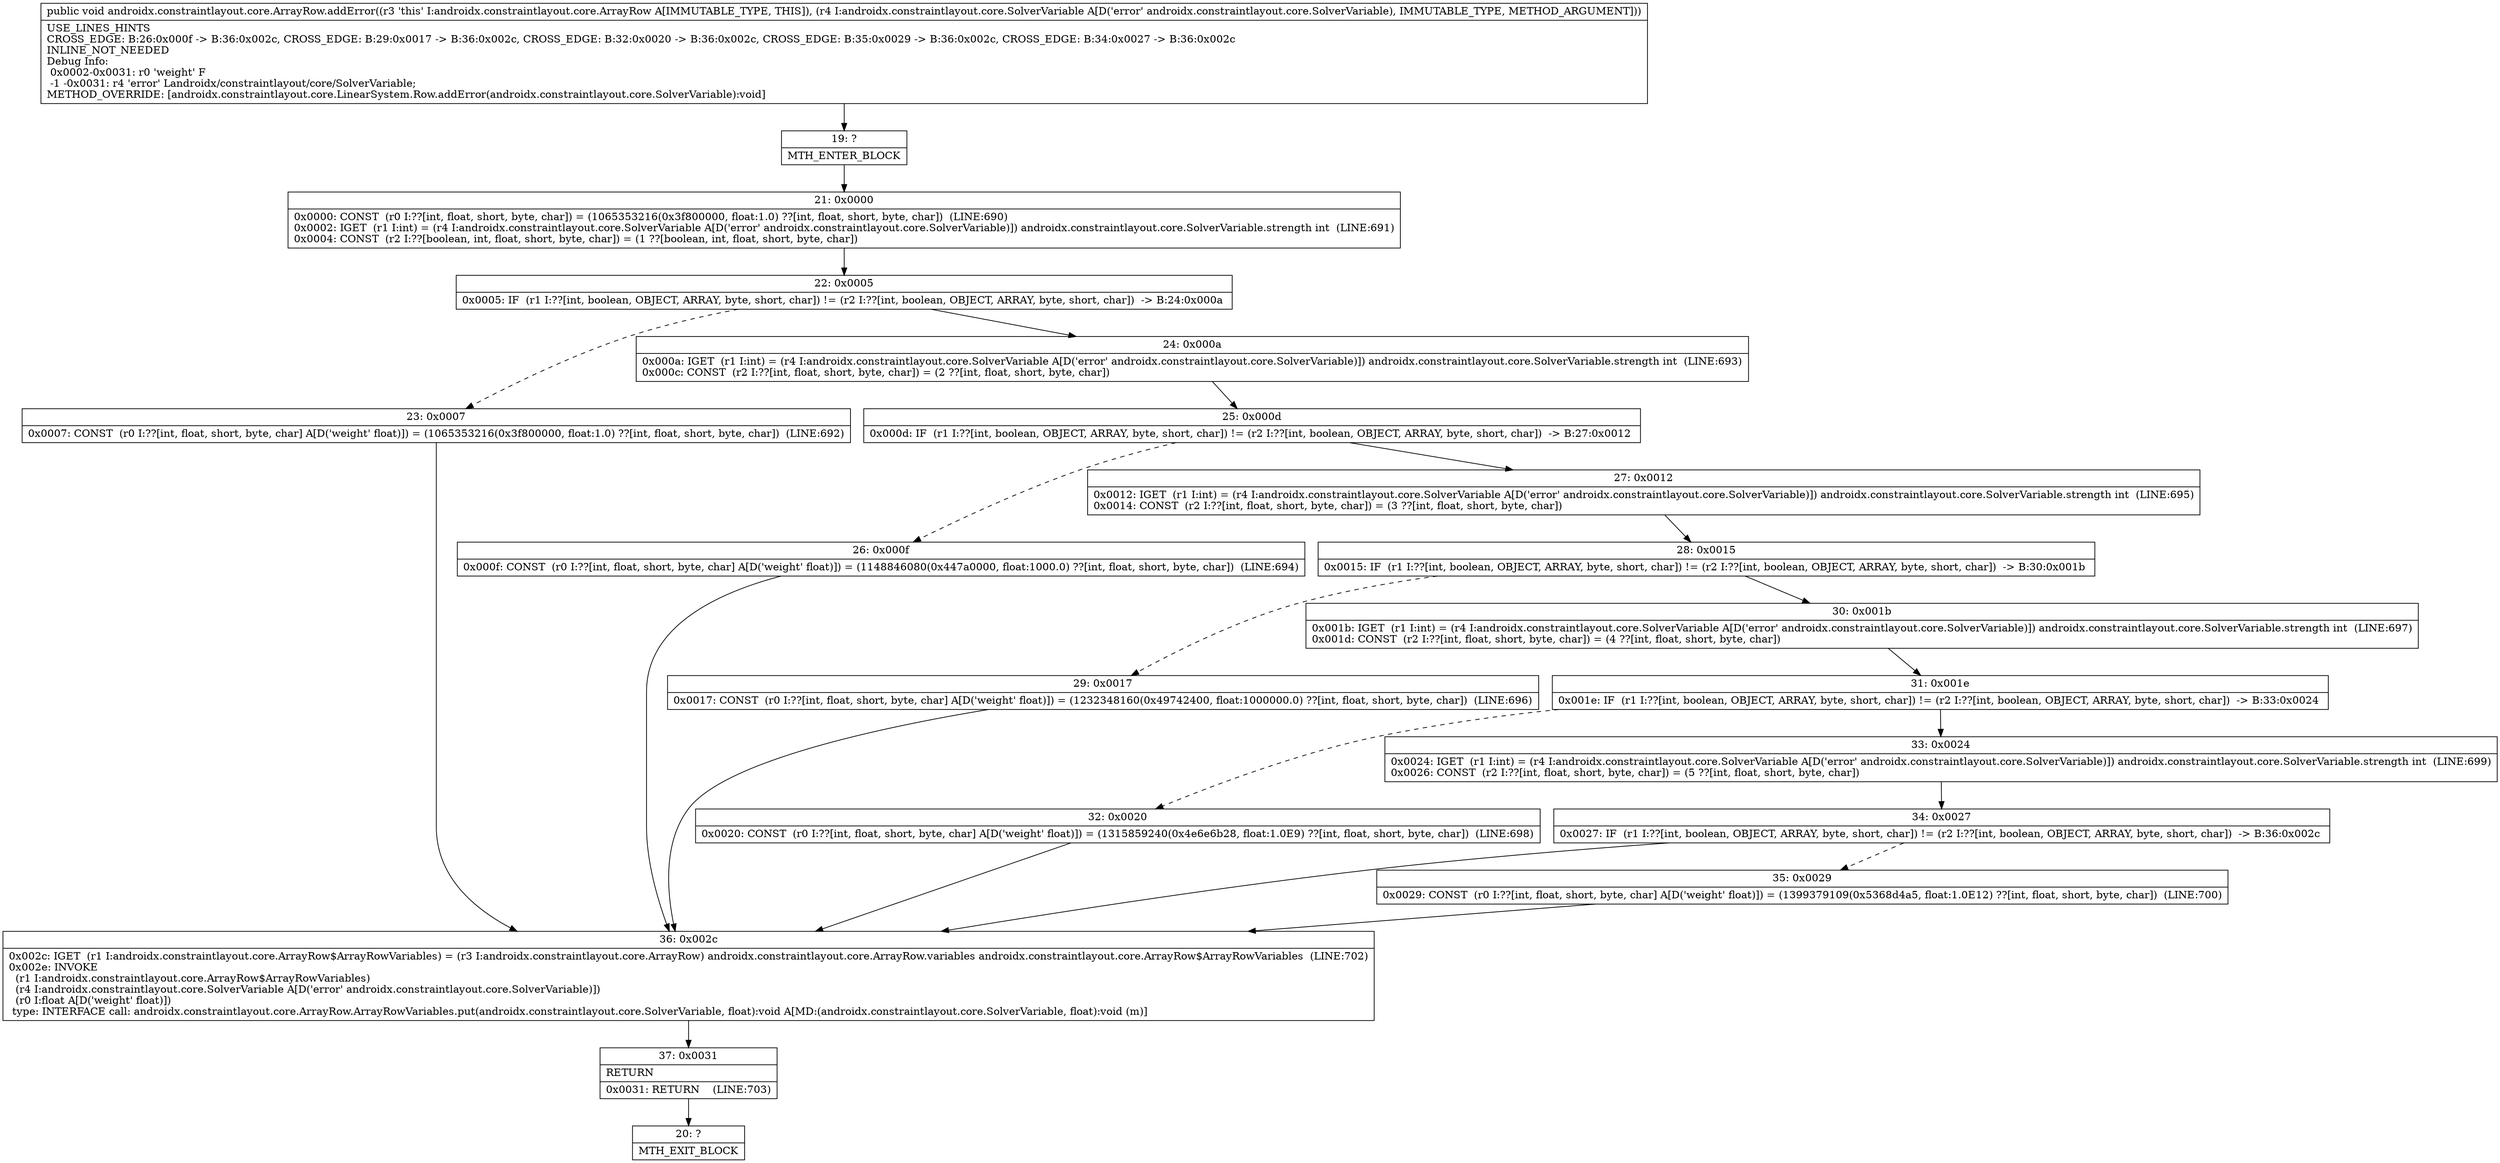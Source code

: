 digraph "CFG forandroidx.constraintlayout.core.ArrayRow.addError(Landroidx\/constraintlayout\/core\/SolverVariable;)V" {
Node_19 [shape=record,label="{19\:\ ?|MTH_ENTER_BLOCK\l}"];
Node_21 [shape=record,label="{21\:\ 0x0000|0x0000: CONST  (r0 I:??[int, float, short, byte, char]) = (1065353216(0x3f800000, float:1.0) ??[int, float, short, byte, char])  (LINE:690)\l0x0002: IGET  (r1 I:int) = (r4 I:androidx.constraintlayout.core.SolverVariable A[D('error' androidx.constraintlayout.core.SolverVariable)]) androidx.constraintlayout.core.SolverVariable.strength int  (LINE:691)\l0x0004: CONST  (r2 I:??[boolean, int, float, short, byte, char]) = (1 ??[boolean, int, float, short, byte, char]) \l}"];
Node_22 [shape=record,label="{22\:\ 0x0005|0x0005: IF  (r1 I:??[int, boolean, OBJECT, ARRAY, byte, short, char]) != (r2 I:??[int, boolean, OBJECT, ARRAY, byte, short, char])  \-\> B:24:0x000a \l}"];
Node_23 [shape=record,label="{23\:\ 0x0007|0x0007: CONST  (r0 I:??[int, float, short, byte, char] A[D('weight' float)]) = (1065353216(0x3f800000, float:1.0) ??[int, float, short, byte, char])  (LINE:692)\l}"];
Node_36 [shape=record,label="{36\:\ 0x002c|0x002c: IGET  (r1 I:androidx.constraintlayout.core.ArrayRow$ArrayRowVariables) = (r3 I:androidx.constraintlayout.core.ArrayRow) androidx.constraintlayout.core.ArrayRow.variables androidx.constraintlayout.core.ArrayRow$ArrayRowVariables  (LINE:702)\l0x002e: INVOKE  \l  (r1 I:androidx.constraintlayout.core.ArrayRow$ArrayRowVariables)\l  (r4 I:androidx.constraintlayout.core.SolverVariable A[D('error' androidx.constraintlayout.core.SolverVariable)])\l  (r0 I:float A[D('weight' float)])\l type: INTERFACE call: androidx.constraintlayout.core.ArrayRow.ArrayRowVariables.put(androidx.constraintlayout.core.SolverVariable, float):void A[MD:(androidx.constraintlayout.core.SolverVariable, float):void (m)]\l}"];
Node_37 [shape=record,label="{37\:\ 0x0031|RETURN\l|0x0031: RETURN    (LINE:703)\l}"];
Node_20 [shape=record,label="{20\:\ ?|MTH_EXIT_BLOCK\l}"];
Node_24 [shape=record,label="{24\:\ 0x000a|0x000a: IGET  (r1 I:int) = (r4 I:androidx.constraintlayout.core.SolverVariable A[D('error' androidx.constraintlayout.core.SolverVariable)]) androidx.constraintlayout.core.SolverVariable.strength int  (LINE:693)\l0x000c: CONST  (r2 I:??[int, float, short, byte, char]) = (2 ??[int, float, short, byte, char]) \l}"];
Node_25 [shape=record,label="{25\:\ 0x000d|0x000d: IF  (r1 I:??[int, boolean, OBJECT, ARRAY, byte, short, char]) != (r2 I:??[int, boolean, OBJECT, ARRAY, byte, short, char])  \-\> B:27:0x0012 \l}"];
Node_26 [shape=record,label="{26\:\ 0x000f|0x000f: CONST  (r0 I:??[int, float, short, byte, char] A[D('weight' float)]) = (1148846080(0x447a0000, float:1000.0) ??[int, float, short, byte, char])  (LINE:694)\l}"];
Node_27 [shape=record,label="{27\:\ 0x0012|0x0012: IGET  (r1 I:int) = (r4 I:androidx.constraintlayout.core.SolverVariable A[D('error' androidx.constraintlayout.core.SolverVariable)]) androidx.constraintlayout.core.SolverVariable.strength int  (LINE:695)\l0x0014: CONST  (r2 I:??[int, float, short, byte, char]) = (3 ??[int, float, short, byte, char]) \l}"];
Node_28 [shape=record,label="{28\:\ 0x0015|0x0015: IF  (r1 I:??[int, boolean, OBJECT, ARRAY, byte, short, char]) != (r2 I:??[int, boolean, OBJECT, ARRAY, byte, short, char])  \-\> B:30:0x001b \l}"];
Node_29 [shape=record,label="{29\:\ 0x0017|0x0017: CONST  (r0 I:??[int, float, short, byte, char] A[D('weight' float)]) = (1232348160(0x49742400, float:1000000.0) ??[int, float, short, byte, char])  (LINE:696)\l}"];
Node_30 [shape=record,label="{30\:\ 0x001b|0x001b: IGET  (r1 I:int) = (r4 I:androidx.constraintlayout.core.SolverVariable A[D('error' androidx.constraintlayout.core.SolverVariable)]) androidx.constraintlayout.core.SolverVariable.strength int  (LINE:697)\l0x001d: CONST  (r2 I:??[int, float, short, byte, char]) = (4 ??[int, float, short, byte, char]) \l}"];
Node_31 [shape=record,label="{31\:\ 0x001e|0x001e: IF  (r1 I:??[int, boolean, OBJECT, ARRAY, byte, short, char]) != (r2 I:??[int, boolean, OBJECT, ARRAY, byte, short, char])  \-\> B:33:0x0024 \l}"];
Node_32 [shape=record,label="{32\:\ 0x0020|0x0020: CONST  (r0 I:??[int, float, short, byte, char] A[D('weight' float)]) = (1315859240(0x4e6e6b28, float:1.0E9) ??[int, float, short, byte, char])  (LINE:698)\l}"];
Node_33 [shape=record,label="{33\:\ 0x0024|0x0024: IGET  (r1 I:int) = (r4 I:androidx.constraintlayout.core.SolverVariable A[D('error' androidx.constraintlayout.core.SolverVariable)]) androidx.constraintlayout.core.SolverVariable.strength int  (LINE:699)\l0x0026: CONST  (r2 I:??[int, float, short, byte, char]) = (5 ??[int, float, short, byte, char]) \l}"];
Node_34 [shape=record,label="{34\:\ 0x0027|0x0027: IF  (r1 I:??[int, boolean, OBJECT, ARRAY, byte, short, char]) != (r2 I:??[int, boolean, OBJECT, ARRAY, byte, short, char])  \-\> B:36:0x002c \l}"];
Node_35 [shape=record,label="{35\:\ 0x0029|0x0029: CONST  (r0 I:??[int, float, short, byte, char] A[D('weight' float)]) = (1399379109(0x5368d4a5, float:1.0E12) ??[int, float, short, byte, char])  (LINE:700)\l}"];
MethodNode[shape=record,label="{public void androidx.constraintlayout.core.ArrayRow.addError((r3 'this' I:androidx.constraintlayout.core.ArrayRow A[IMMUTABLE_TYPE, THIS]), (r4 I:androidx.constraintlayout.core.SolverVariable A[D('error' androidx.constraintlayout.core.SolverVariable), IMMUTABLE_TYPE, METHOD_ARGUMENT]))  | USE_LINES_HINTS\lCROSS_EDGE: B:26:0x000f \-\> B:36:0x002c, CROSS_EDGE: B:29:0x0017 \-\> B:36:0x002c, CROSS_EDGE: B:32:0x0020 \-\> B:36:0x002c, CROSS_EDGE: B:35:0x0029 \-\> B:36:0x002c, CROSS_EDGE: B:34:0x0027 \-\> B:36:0x002c\lINLINE_NOT_NEEDED\lDebug Info:\l  0x0002\-0x0031: r0 'weight' F\l  \-1 \-0x0031: r4 'error' Landroidx\/constraintlayout\/core\/SolverVariable;\lMETHOD_OVERRIDE: [androidx.constraintlayout.core.LinearSystem.Row.addError(androidx.constraintlayout.core.SolverVariable):void]\l}"];
MethodNode -> Node_19;Node_19 -> Node_21;
Node_21 -> Node_22;
Node_22 -> Node_23[style=dashed];
Node_22 -> Node_24;
Node_23 -> Node_36;
Node_36 -> Node_37;
Node_37 -> Node_20;
Node_24 -> Node_25;
Node_25 -> Node_26[style=dashed];
Node_25 -> Node_27;
Node_26 -> Node_36;
Node_27 -> Node_28;
Node_28 -> Node_29[style=dashed];
Node_28 -> Node_30;
Node_29 -> Node_36;
Node_30 -> Node_31;
Node_31 -> Node_32[style=dashed];
Node_31 -> Node_33;
Node_32 -> Node_36;
Node_33 -> Node_34;
Node_34 -> Node_35[style=dashed];
Node_34 -> Node_36;
Node_35 -> Node_36;
}

